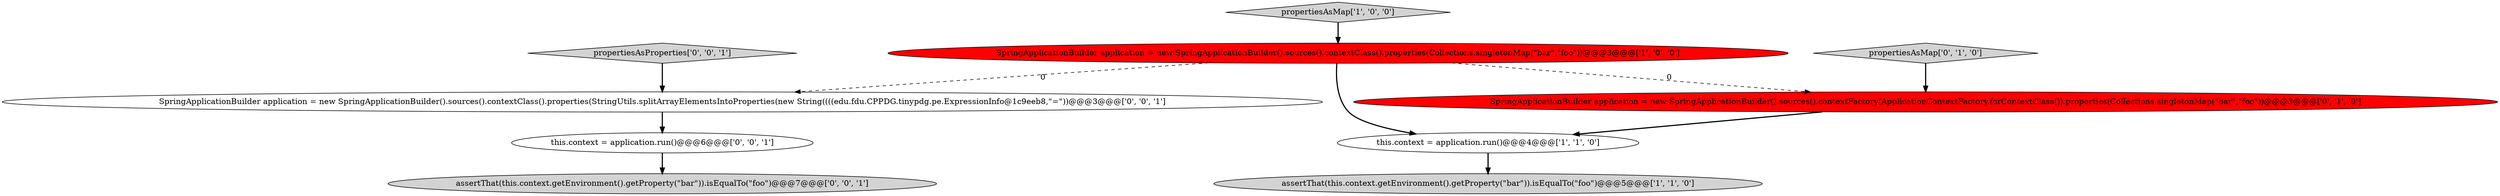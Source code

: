 digraph {
8 [style = filled, label = "propertiesAsProperties['0', '0', '1']", fillcolor = lightgray, shape = diamond image = "AAA0AAABBB3BBB"];
3 [style = filled, label = "this.context = application.run()@@@4@@@['1', '1', '0']", fillcolor = white, shape = ellipse image = "AAA0AAABBB1BBB"];
2 [style = filled, label = "assertThat(this.context.getEnvironment().getProperty(\"bar\")).isEqualTo(\"foo\")@@@5@@@['1', '1', '0']", fillcolor = lightgray, shape = ellipse image = "AAA0AAABBB1BBB"];
7 [style = filled, label = "SpringApplicationBuilder application = new SpringApplicationBuilder().sources().contextClass().properties(StringUtils.splitArrayElementsIntoProperties(new String((((edu.fdu.CPPDG.tinypdg.pe.ExpressionInfo@1c9eeb8,\"=\"))@@@3@@@['0', '0', '1']", fillcolor = white, shape = ellipse image = "AAA0AAABBB3BBB"];
9 [style = filled, label = "assertThat(this.context.getEnvironment().getProperty(\"bar\")).isEqualTo(\"foo\")@@@7@@@['0', '0', '1']", fillcolor = lightgray, shape = ellipse image = "AAA0AAABBB3BBB"];
1 [style = filled, label = "SpringApplicationBuilder application = new SpringApplicationBuilder().sources().contextClass().properties(Collections.singletonMap(\"bar\",\"foo\"))@@@3@@@['1', '0', '0']", fillcolor = red, shape = ellipse image = "AAA1AAABBB1BBB"];
0 [style = filled, label = "propertiesAsMap['1', '0', '0']", fillcolor = lightgray, shape = diamond image = "AAA0AAABBB1BBB"];
5 [style = filled, label = "SpringApplicationBuilder application = new SpringApplicationBuilder().sources().contextFactory(ApplicationContextFactory.forContextClass()).properties(Collections.singletonMap(\"bar\",\"foo\"))@@@3@@@['0', '1', '0']", fillcolor = red, shape = ellipse image = "AAA1AAABBB2BBB"];
6 [style = filled, label = "this.context = application.run()@@@6@@@['0', '0', '1']", fillcolor = white, shape = ellipse image = "AAA0AAABBB3BBB"];
4 [style = filled, label = "propertiesAsMap['0', '1', '0']", fillcolor = lightgray, shape = diamond image = "AAA0AAABBB2BBB"];
1->3 [style = bold, label=""];
5->3 [style = bold, label=""];
8->7 [style = bold, label=""];
1->5 [style = dashed, label="0"];
6->9 [style = bold, label=""];
3->2 [style = bold, label=""];
1->7 [style = dashed, label="0"];
4->5 [style = bold, label=""];
0->1 [style = bold, label=""];
7->6 [style = bold, label=""];
}
